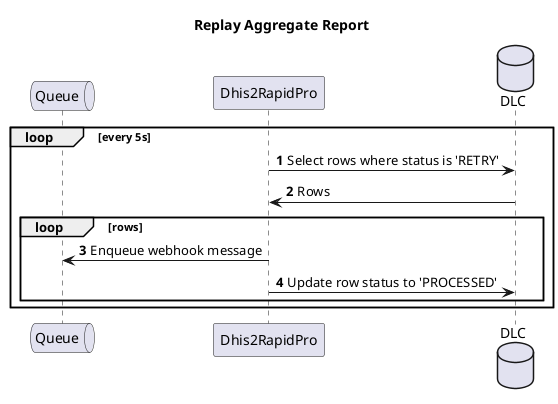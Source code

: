 @startuml
title Replay Aggregate Report
queue Queue as Queue
participant Dhis2RapidPro as Dhis2RapidPro
database DLC as DLC
autonumber
skinparam responseMessageBelowArrow true
loop every 5s
    Dhis2RapidPro -> DLC: Select rows where status is 'RETRY'
    DLC -> Dhis2RapidPro: Rows
    loop rows
        Dhis2RapidPro -> Queue: Enqueue webhook message
        Dhis2RapidPro -> DLC: Update row status to 'PROCESSED'
    end
end
@enduml